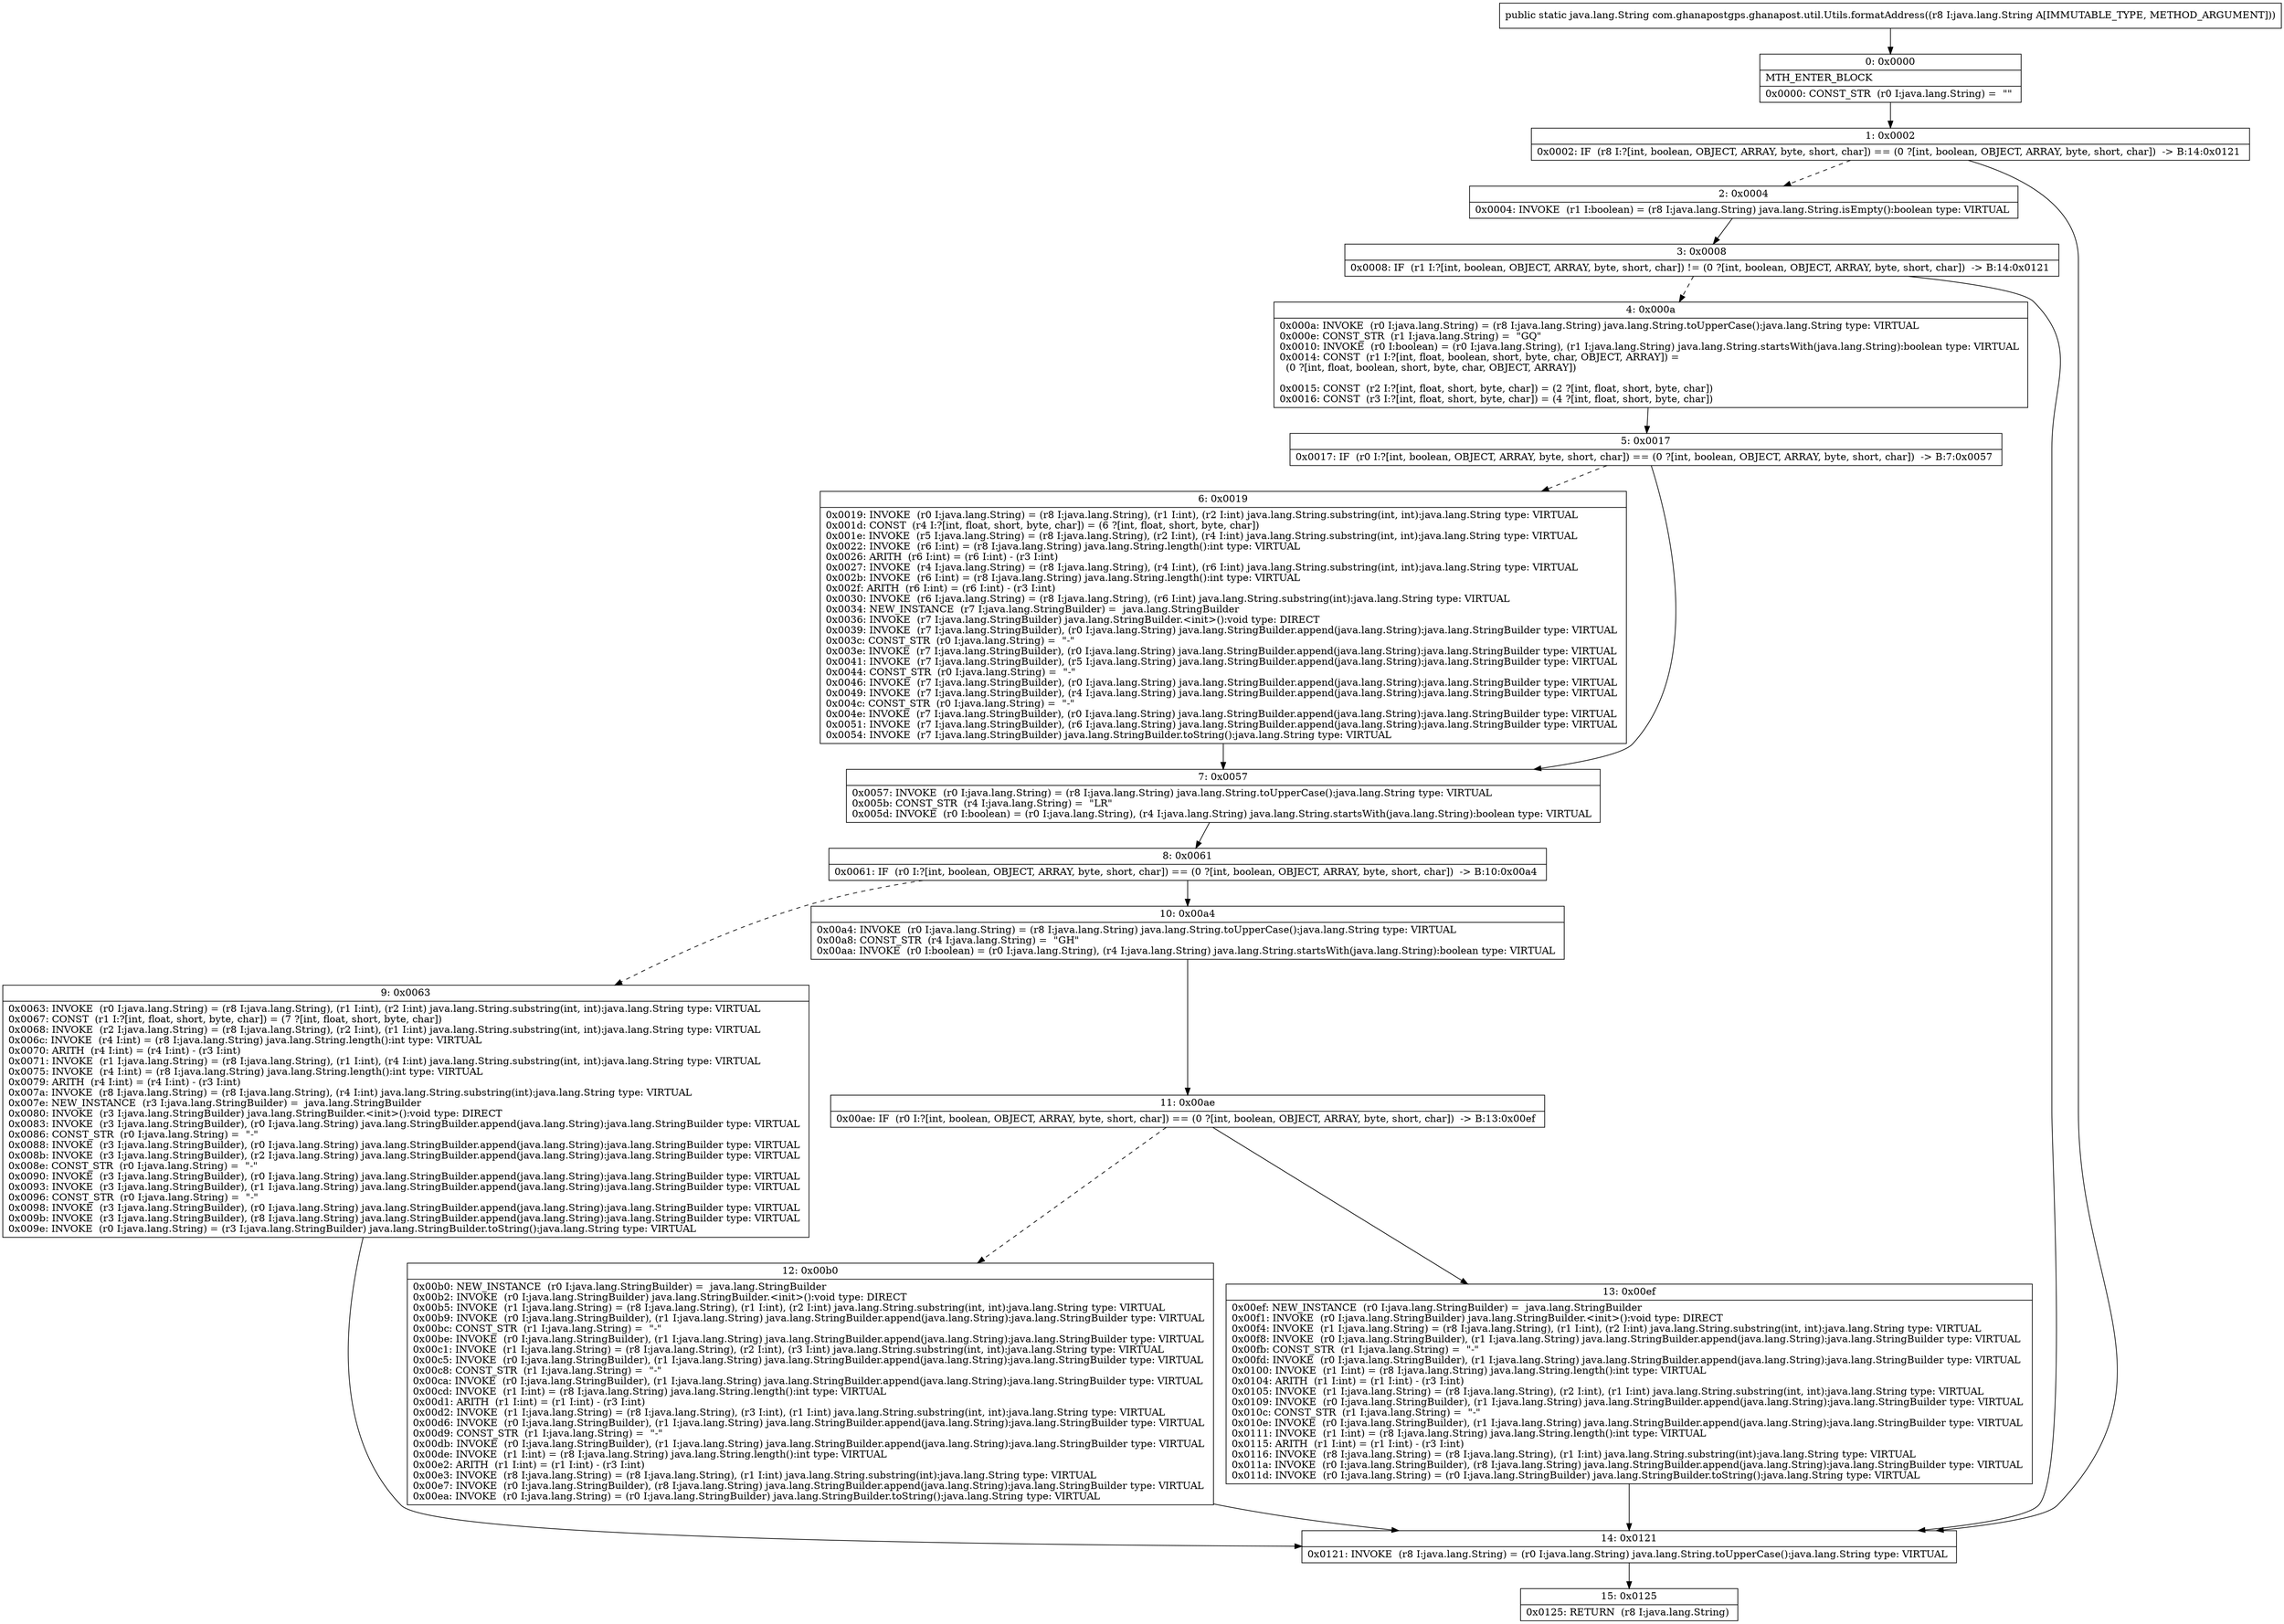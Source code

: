 digraph "CFG forcom.ghanapostgps.ghanapost.util.Utils.formatAddress(Ljava\/lang\/String;)Ljava\/lang\/String;" {
Node_0 [shape=record,label="{0\:\ 0x0000|MTH_ENTER_BLOCK\l|0x0000: CONST_STR  (r0 I:java.lang.String) =  \"\" \l}"];
Node_1 [shape=record,label="{1\:\ 0x0002|0x0002: IF  (r8 I:?[int, boolean, OBJECT, ARRAY, byte, short, char]) == (0 ?[int, boolean, OBJECT, ARRAY, byte, short, char])  \-\> B:14:0x0121 \l}"];
Node_2 [shape=record,label="{2\:\ 0x0004|0x0004: INVOKE  (r1 I:boolean) = (r8 I:java.lang.String) java.lang.String.isEmpty():boolean type: VIRTUAL \l}"];
Node_3 [shape=record,label="{3\:\ 0x0008|0x0008: IF  (r1 I:?[int, boolean, OBJECT, ARRAY, byte, short, char]) != (0 ?[int, boolean, OBJECT, ARRAY, byte, short, char])  \-\> B:14:0x0121 \l}"];
Node_4 [shape=record,label="{4\:\ 0x000a|0x000a: INVOKE  (r0 I:java.lang.String) = (r8 I:java.lang.String) java.lang.String.toUpperCase():java.lang.String type: VIRTUAL \l0x000e: CONST_STR  (r1 I:java.lang.String) =  \"GQ\" \l0x0010: INVOKE  (r0 I:boolean) = (r0 I:java.lang.String), (r1 I:java.lang.String) java.lang.String.startsWith(java.lang.String):boolean type: VIRTUAL \l0x0014: CONST  (r1 I:?[int, float, boolean, short, byte, char, OBJECT, ARRAY]) = \l  (0 ?[int, float, boolean, short, byte, char, OBJECT, ARRAY])\l \l0x0015: CONST  (r2 I:?[int, float, short, byte, char]) = (2 ?[int, float, short, byte, char]) \l0x0016: CONST  (r3 I:?[int, float, short, byte, char]) = (4 ?[int, float, short, byte, char]) \l}"];
Node_5 [shape=record,label="{5\:\ 0x0017|0x0017: IF  (r0 I:?[int, boolean, OBJECT, ARRAY, byte, short, char]) == (0 ?[int, boolean, OBJECT, ARRAY, byte, short, char])  \-\> B:7:0x0057 \l}"];
Node_6 [shape=record,label="{6\:\ 0x0019|0x0019: INVOKE  (r0 I:java.lang.String) = (r8 I:java.lang.String), (r1 I:int), (r2 I:int) java.lang.String.substring(int, int):java.lang.String type: VIRTUAL \l0x001d: CONST  (r4 I:?[int, float, short, byte, char]) = (6 ?[int, float, short, byte, char]) \l0x001e: INVOKE  (r5 I:java.lang.String) = (r8 I:java.lang.String), (r2 I:int), (r4 I:int) java.lang.String.substring(int, int):java.lang.String type: VIRTUAL \l0x0022: INVOKE  (r6 I:int) = (r8 I:java.lang.String) java.lang.String.length():int type: VIRTUAL \l0x0026: ARITH  (r6 I:int) = (r6 I:int) \- (r3 I:int) \l0x0027: INVOKE  (r4 I:java.lang.String) = (r8 I:java.lang.String), (r4 I:int), (r6 I:int) java.lang.String.substring(int, int):java.lang.String type: VIRTUAL \l0x002b: INVOKE  (r6 I:int) = (r8 I:java.lang.String) java.lang.String.length():int type: VIRTUAL \l0x002f: ARITH  (r6 I:int) = (r6 I:int) \- (r3 I:int) \l0x0030: INVOKE  (r6 I:java.lang.String) = (r8 I:java.lang.String), (r6 I:int) java.lang.String.substring(int):java.lang.String type: VIRTUAL \l0x0034: NEW_INSTANCE  (r7 I:java.lang.StringBuilder) =  java.lang.StringBuilder \l0x0036: INVOKE  (r7 I:java.lang.StringBuilder) java.lang.StringBuilder.\<init\>():void type: DIRECT \l0x0039: INVOKE  (r7 I:java.lang.StringBuilder), (r0 I:java.lang.String) java.lang.StringBuilder.append(java.lang.String):java.lang.StringBuilder type: VIRTUAL \l0x003c: CONST_STR  (r0 I:java.lang.String) =  \"\-\" \l0x003e: INVOKE  (r7 I:java.lang.StringBuilder), (r0 I:java.lang.String) java.lang.StringBuilder.append(java.lang.String):java.lang.StringBuilder type: VIRTUAL \l0x0041: INVOKE  (r7 I:java.lang.StringBuilder), (r5 I:java.lang.String) java.lang.StringBuilder.append(java.lang.String):java.lang.StringBuilder type: VIRTUAL \l0x0044: CONST_STR  (r0 I:java.lang.String) =  \"\-\" \l0x0046: INVOKE  (r7 I:java.lang.StringBuilder), (r0 I:java.lang.String) java.lang.StringBuilder.append(java.lang.String):java.lang.StringBuilder type: VIRTUAL \l0x0049: INVOKE  (r7 I:java.lang.StringBuilder), (r4 I:java.lang.String) java.lang.StringBuilder.append(java.lang.String):java.lang.StringBuilder type: VIRTUAL \l0x004c: CONST_STR  (r0 I:java.lang.String) =  \"\-\" \l0x004e: INVOKE  (r7 I:java.lang.StringBuilder), (r0 I:java.lang.String) java.lang.StringBuilder.append(java.lang.String):java.lang.StringBuilder type: VIRTUAL \l0x0051: INVOKE  (r7 I:java.lang.StringBuilder), (r6 I:java.lang.String) java.lang.StringBuilder.append(java.lang.String):java.lang.StringBuilder type: VIRTUAL \l0x0054: INVOKE  (r7 I:java.lang.StringBuilder) java.lang.StringBuilder.toString():java.lang.String type: VIRTUAL \l}"];
Node_7 [shape=record,label="{7\:\ 0x0057|0x0057: INVOKE  (r0 I:java.lang.String) = (r8 I:java.lang.String) java.lang.String.toUpperCase():java.lang.String type: VIRTUAL \l0x005b: CONST_STR  (r4 I:java.lang.String) =  \"LR\" \l0x005d: INVOKE  (r0 I:boolean) = (r0 I:java.lang.String), (r4 I:java.lang.String) java.lang.String.startsWith(java.lang.String):boolean type: VIRTUAL \l}"];
Node_8 [shape=record,label="{8\:\ 0x0061|0x0061: IF  (r0 I:?[int, boolean, OBJECT, ARRAY, byte, short, char]) == (0 ?[int, boolean, OBJECT, ARRAY, byte, short, char])  \-\> B:10:0x00a4 \l}"];
Node_9 [shape=record,label="{9\:\ 0x0063|0x0063: INVOKE  (r0 I:java.lang.String) = (r8 I:java.lang.String), (r1 I:int), (r2 I:int) java.lang.String.substring(int, int):java.lang.String type: VIRTUAL \l0x0067: CONST  (r1 I:?[int, float, short, byte, char]) = (7 ?[int, float, short, byte, char]) \l0x0068: INVOKE  (r2 I:java.lang.String) = (r8 I:java.lang.String), (r2 I:int), (r1 I:int) java.lang.String.substring(int, int):java.lang.String type: VIRTUAL \l0x006c: INVOKE  (r4 I:int) = (r8 I:java.lang.String) java.lang.String.length():int type: VIRTUAL \l0x0070: ARITH  (r4 I:int) = (r4 I:int) \- (r3 I:int) \l0x0071: INVOKE  (r1 I:java.lang.String) = (r8 I:java.lang.String), (r1 I:int), (r4 I:int) java.lang.String.substring(int, int):java.lang.String type: VIRTUAL \l0x0075: INVOKE  (r4 I:int) = (r8 I:java.lang.String) java.lang.String.length():int type: VIRTUAL \l0x0079: ARITH  (r4 I:int) = (r4 I:int) \- (r3 I:int) \l0x007a: INVOKE  (r8 I:java.lang.String) = (r8 I:java.lang.String), (r4 I:int) java.lang.String.substring(int):java.lang.String type: VIRTUAL \l0x007e: NEW_INSTANCE  (r3 I:java.lang.StringBuilder) =  java.lang.StringBuilder \l0x0080: INVOKE  (r3 I:java.lang.StringBuilder) java.lang.StringBuilder.\<init\>():void type: DIRECT \l0x0083: INVOKE  (r3 I:java.lang.StringBuilder), (r0 I:java.lang.String) java.lang.StringBuilder.append(java.lang.String):java.lang.StringBuilder type: VIRTUAL \l0x0086: CONST_STR  (r0 I:java.lang.String) =  \"\-\" \l0x0088: INVOKE  (r3 I:java.lang.StringBuilder), (r0 I:java.lang.String) java.lang.StringBuilder.append(java.lang.String):java.lang.StringBuilder type: VIRTUAL \l0x008b: INVOKE  (r3 I:java.lang.StringBuilder), (r2 I:java.lang.String) java.lang.StringBuilder.append(java.lang.String):java.lang.StringBuilder type: VIRTUAL \l0x008e: CONST_STR  (r0 I:java.lang.String) =  \"\-\" \l0x0090: INVOKE  (r3 I:java.lang.StringBuilder), (r0 I:java.lang.String) java.lang.StringBuilder.append(java.lang.String):java.lang.StringBuilder type: VIRTUAL \l0x0093: INVOKE  (r3 I:java.lang.StringBuilder), (r1 I:java.lang.String) java.lang.StringBuilder.append(java.lang.String):java.lang.StringBuilder type: VIRTUAL \l0x0096: CONST_STR  (r0 I:java.lang.String) =  \"\-\" \l0x0098: INVOKE  (r3 I:java.lang.StringBuilder), (r0 I:java.lang.String) java.lang.StringBuilder.append(java.lang.String):java.lang.StringBuilder type: VIRTUAL \l0x009b: INVOKE  (r3 I:java.lang.StringBuilder), (r8 I:java.lang.String) java.lang.StringBuilder.append(java.lang.String):java.lang.StringBuilder type: VIRTUAL \l0x009e: INVOKE  (r0 I:java.lang.String) = (r3 I:java.lang.StringBuilder) java.lang.StringBuilder.toString():java.lang.String type: VIRTUAL \l}"];
Node_10 [shape=record,label="{10\:\ 0x00a4|0x00a4: INVOKE  (r0 I:java.lang.String) = (r8 I:java.lang.String) java.lang.String.toUpperCase():java.lang.String type: VIRTUAL \l0x00a8: CONST_STR  (r4 I:java.lang.String) =  \"GH\" \l0x00aa: INVOKE  (r0 I:boolean) = (r0 I:java.lang.String), (r4 I:java.lang.String) java.lang.String.startsWith(java.lang.String):boolean type: VIRTUAL \l}"];
Node_11 [shape=record,label="{11\:\ 0x00ae|0x00ae: IF  (r0 I:?[int, boolean, OBJECT, ARRAY, byte, short, char]) == (0 ?[int, boolean, OBJECT, ARRAY, byte, short, char])  \-\> B:13:0x00ef \l}"];
Node_12 [shape=record,label="{12\:\ 0x00b0|0x00b0: NEW_INSTANCE  (r0 I:java.lang.StringBuilder) =  java.lang.StringBuilder \l0x00b2: INVOKE  (r0 I:java.lang.StringBuilder) java.lang.StringBuilder.\<init\>():void type: DIRECT \l0x00b5: INVOKE  (r1 I:java.lang.String) = (r8 I:java.lang.String), (r1 I:int), (r2 I:int) java.lang.String.substring(int, int):java.lang.String type: VIRTUAL \l0x00b9: INVOKE  (r0 I:java.lang.StringBuilder), (r1 I:java.lang.String) java.lang.StringBuilder.append(java.lang.String):java.lang.StringBuilder type: VIRTUAL \l0x00bc: CONST_STR  (r1 I:java.lang.String) =  \"\-\" \l0x00be: INVOKE  (r0 I:java.lang.StringBuilder), (r1 I:java.lang.String) java.lang.StringBuilder.append(java.lang.String):java.lang.StringBuilder type: VIRTUAL \l0x00c1: INVOKE  (r1 I:java.lang.String) = (r8 I:java.lang.String), (r2 I:int), (r3 I:int) java.lang.String.substring(int, int):java.lang.String type: VIRTUAL \l0x00c5: INVOKE  (r0 I:java.lang.StringBuilder), (r1 I:java.lang.String) java.lang.StringBuilder.append(java.lang.String):java.lang.StringBuilder type: VIRTUAL \l0x00c8: CONST_STR  (r1 I:java.lang.String) =  \"\-\" \l0x00ca: INVOKE  (r0 I:java.lang.StringBuilder), (r1 I:java.lang.String) java.lang.StringBuilder.append(java.lang.String):java.lang.StringBuilder type: VIRTUAL \l0x00cd: INVOKE  (r1 I:int) = (r8 I:java.lang.String) java.lang.String.length():int type: VIRTUAL \l0x00d1: ARITH  (r1 I:int) = (r1 I:int) \- (r3 I:int) \l0x00d2: INVOKE  (r1 I:java.lang.String) = (r8 I:java.lang.String), (r3 I:int), (r1 I:int) java.lang.String.substring(int, int):java.lang.String type: VIRTUAL \l0x00d6: INVOKE  (r0 I:java.lang.StringBuilder), (r1 I:java.lang.String) java.lang.StringBuilder.append(java.lang.String):java.lang.StringBuilder type: VIRTUAL \l0x00d9: CONST_STR  (r1 I:java.lang.String) =  \"\-\" \l0x00db: INVOKE  (r0 I:java.lang.StringBuilder), (r1 I:java.lang.String) java.lang.StringBuilder.append(java.lang.String):java.lang.StringBuilder type: VIRTUAL \l0x00de: INVOKE  (r1 I:int) = (r8 I:java.lang.String) java.lang.String.length():int type: VIRTUAL \l0x00e2: ARITH  (r1 I:int) = (r1 I:int) \- (r3 I:int) \l0x00e3: INVOKE  (r8 I:java.lang.String) = (r8 I:java.lang.String), (r1 I:int) java.lang.String.substring(int):java.lang.String type: VIRTUAL \l0x00e7: INVOKE  (r0 I:java.lang.StringBuilder), (r8 I:java.lang.String) java.lang.StringBuilder.append(java.lang.String):java.lang.StringBuilder type: VIRTUAL \l0x00ea: INVOKE  (r0 I:java.lang.String) = (r0 I:java.lang.StringBuilder) java.lang.StringBuilder.toString():java.lang.String type: VIRTUAL \l}"];
Node_13 [shape=record,label="{13\:\ 0x00ef|0x00ef: NEW_INSTANCE  (r0 I:java.lang.StringBuilder) =  java.lang.StringBuilder \l0x00f1: INVOKE  (r0 I:java.lang.StringBuilder) java.lang.StringBuilder.\<init\>():void type: DIRECT \l0x00f4: INVOKE  (r1 I:java.lang.String) = (r8 I:java.lang.String), (r1 I:int), (r2 I:int) java.lang.String.substring(int, int):java.lang.String type: VIRTUAL \l0x00f8: INVOKE  (r0 I:java.lang.StringBuilder), (r1 I:java.lang.String) java.lang.StringBuilder.append(java.lang.String):java.lang.StringBuilder type: VIRTUAL \l0x00fb: CONST_STR  (r1 I:java.lang.String) =  \"\-\" \l0x00fd: INVOKE  (r0 I:java.lang.StringBuilder), (r1 I:java.lang.String) java.lang.StringBuilder.append(java.lang.String):java.lang.StringBuilder type: VIRTUAL \l0x0100: INVOKE  (r1 I:int) = (r8 I:java.lang.String) java.lang.String.length():int type: VIRTUAL \l0x0104: ARITH  (r1 I:int) = (r1 I:int) \- (r3 I:int) \l0x0105: INVOKE  (r1 I:java.lang.String) = (r8 I:java.lang.String), (r2 I:int), (r1 I:int) java.lang.String.substring(int, int):java.lang.String type: VIRTUAL \l0x0109: INVOKE  (r0 I:java.lang.StringBuilder), (r1 I:java.lang.String) java.lang.StringBuilder.append(java.lang.String):java.lang.StringBuilder type: VIRTUAL \l0x010c: CONST_STR  (r1 I:java.lang.String) =  \"\-\" \l0x010e: INVOKE  (r0 I:java.lang.StringBuilder), (r1 I:java.lang.String) java.lang.StringBuilder.append(java.lang.String):java.lang.StringBuilder type: VIRTUAL \l0x0111: INVOKE  (r1 I:int) = (r8 I:java.lang.String) java.lang.String.length():int type: VIRTUAL \l0x0115: ARITH  (r1 I:int) = (r1 I:int) \- (r3 I:int) \l0x0116: INVOKE  (r8 I:java.lang.String) = (r8 I:java.lang.String), (r1 I:int) java.lang.String.substring(int):java.lang.String type: VIRTUAL \l0x011a: INVOKE  (r0 I:java.lang.StringBuilder), (r8 I:java.lang.String) java.lang.StringBuilder.append(java.lang.String):java.lang.StringBuilder type: VIRTUAL \l0x011d: INVOKE  (r0 I:java.lang.String) = (r0 I:java.lang.StringBuilder) java.lang.StringBuilder.toString():java.lang.String type: VIRTUAL \l}"];
Node_14 [shape=record,label="{14\:\ 0x0121|0x0121: INVOKE  (r8 I:java.lang.String) = (r0 I:java.lang.String) java.lang.String.toUpperCase():java.lang.String type: VIRTUAL \l}"];
Node_15 [shape=record,label="{15\:\ 0x0125|0x0125: RETURN  (r8 I:java.lang.String) \l}"];
MethodNode[shape=record,label="{public static java.lang.String com.ghanapostgps.ghanapost.util.Utils.formatAddress((r8 I:java.lang.String A[IMMUTABLE_TYPE, METHOD_ARGUMENT])) }"];
MethodNode -> Node_0;
Node_0 -> Node_1;
Node_1 -> Node_2[style=dashed];
Node_1 -> Node_14;
Node_2 -> Node_3;
Node_3 -> Node_4[style=dashed];
Node_3 -> Node_14;
Node_4 -> Node_5;
Node_5 -> Node_6[style=dashed];
Node_5 -> Node_7;
Node_6 -> Node_7;
Node_7 -> Node_8;
Node_8 -> Node_9[style=dashed];
Node_8 -> Node_10;
Node_9 -> Node_14;
Node_10 -> Node_11;
Node_11 -> Node_12[style=dashed];
Node_11 -> Node_13;
Node_12 -> Node_14;
Node_13 -> Node_14;
Node_14 -> Node_15;
}

